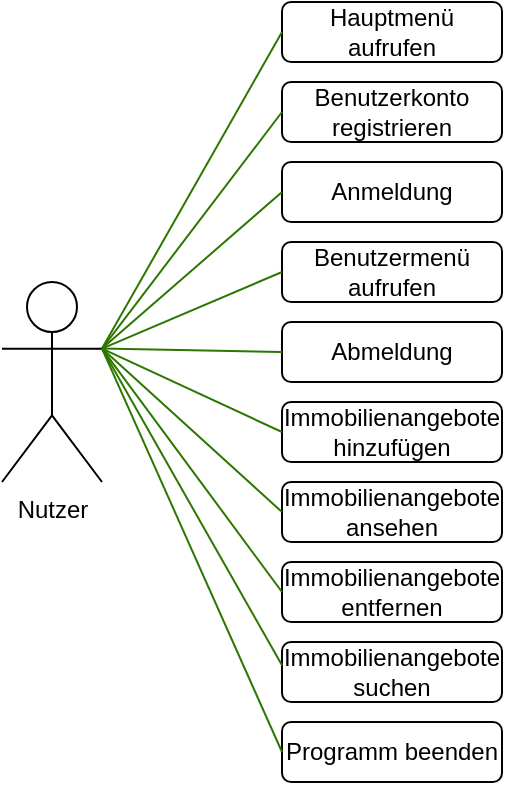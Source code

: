 <mxfile>
    <diagram id="sWMRes5zQN_ZJmpy9DFi" name="Page-1">
        <mxGraphModel dx="578" dy="540" grid="1" gridSize="10" guides="1" tooltips="1" connect="1" arrows="1" fold="1" page="1" pageScale="1" pageWidth="827" pageHeight="1169" math="0" shadow="0">
            <root>
                <mxCell id="0"/>
                <mxCell id="1" parent="0"/>
                <mxCell id="3" value="Benutzerkonto registrieren" style="rounded=1;whiteSpace=wrap;html=1;" vertex="1" parent="1">
                    <mxGeometry x="200" y="70" width="110" height="30" as="geometry"/>
                </mxCell>
                <mxCell id="4" value="Nutzer" style="shape=umlActor;verticalLabelPosition=bottom;verticalAlign=top;html=1;outlineConnect=0;" vertex="1" parent="1">
                    <mxGeometry x="60" y="170" width="50" height="100" as="geometry"/>
                </mxCell>
                <mxCell id="6" value="Anmeldung" style="rounded=1;whiteSpace=wrap;html=1;" vertex="1" parent="1">
                    <mxGeometry x="200" y="110" width="110" height="30" as="geometry"/>
                </mxCell>
                <mxCell id="7" value="Hauptmenü&lt;br&gt;aufrufen" style="rounded=1;whiteSpace=wrap;html=1;" vertex="1" parent="1">
                    <mxGeometry x="200" y="30" width="110" height="30" as="geometry"/>
                </mxCell>
                <mxCell id="8" value="Benutzermenü aufrufen" style="rounded=1;whiteSpace=wrap;html=1;" vertex="1" parent="1">
                    <mxGeometry x="200" y="150" width="110" height="30" as="geometry"/>
                </mxCell>
                <mxCell id="9" value="Abmeldung" style="rounded=1;whiteSpace=wrap;html=1;" vertex="1" parent="1">
                    <mxGeometry x="200" y="190" width="110" height="30" as="geometry"/>
                </mxCell>
                <mxCell id="10" value="Immobilienangebote&lt;br&gt;hinzufügen" style="rounded=1;whiteSpace=wrap;html=1;" vertex="1" parent="1">
                    <mxGeometry x="200" y="230" width="110" height="30" as="geometry"/>
                </mxCell>
                <mxCell id="11" value="Immobilienangebote&lt;br&gt;ansehen" style="rounded=1;whiteSpace=wrap;html=1;" vertex="1" parent="1">
                    <mxGeometry x="200" y="270" width="110" height="30" as="geometry"/>
                </mxCell>
                <mxCell id="12" value="Immobilienangebote&lt;br&gt;entfernen&lt;span style=&quot;color: rgba(0 , 0 , 0 , 0) ; font-family: monospace ; font-size: 0px&quot;&gt;%3CmxGraphModel%3E%3Croot%3E%3CmxCell%20id%3D%220%22%2F%3E%3CmxCell%20id%3D%221%22%20parent%3D%220%22%2F%3E%3CmxCell%20id%3D%222%22%20value%3D%22%22%20style%3D%22rounded%3D1%3BwhiteSpace%3Dwrap%3Bhtml%3D1%3B%22%20vertex%3D%221%22%20parent%3D%221%22%3E%3CmxGeometry%20x%3D%22200%22%20y%3D%2230%22%20width%3D%22110%22%20height%3D%2230%22%20as%3D%22geometry%22%2F%3E%3C%2FmxCell%3E%3C%2Froot%3E%3C%2FmxGraphModel%3E&lt;/span&gt;" style="rounded=1;whiteSpace=wrap;html=1;" vertex="1" parent="1">
                    <mxGeometry x="200" y="310" width="110" height="30" as="geometry"/>
                </mxCell>
                <mxCell id="13" value="Immobilienangebote&lt;br&gt;suchen" style="rounded=1;whiteSpace=wrap;html=1;" vertex="1" parent="1">
                    <mxGeometry x="200" y="350" width="110" height="30" as="geometry"/>
                </mxCell>
                <mxCell id="14" value="Programm beenden" style="rounded=1;whiteSpace=wrap;html=1;" vertex="1" parent="1">
                    <mxGeometry x="200" y="390" width="110" height="30" as="geometry"/>
                </mxCell>
                <mxCell id="15" value="" style="endArrow=none;html=1;entryX=0;entryY=0.5;entryDx=0;entryDy=0;fillColor=#60a917;strokeColor=#2D7600;exitX=1;exitY=0.333;exitDx=0;exitDy=0;exitPerimeter=0;" edge="1" parent="1" source="4" target="14">
                    <mxGeometry width="50" height="50" relative="1" as="geometry">
                        <mxPoint x="170" y="300" as="sourcePoint"/>
                        <mxPoint x="300" y="230" as="targetPoint"/>
                    </mxGeometry>
                </mxCell>
                <mxCell id="16" value="" style="endArrow=none;html=1;entryX=0;entryY=0.5;entryDx=0;entryDy=0;fillColor=#60a917;strokeColor=#2D7600;exitX=1;exitY=0.333;exitDx=0;exitDy=0;exitPerimeter=0;" edge="1" parent="1" source="4">
                    <mxGeometry width="50" height="50" relative="1" as="geometry">
                        <mxPoint x="110" y="210" as="sourcePoint"/>
                        <mxPoint x="200" y="361.67" as="targetPoint"/>
                    </mxGeometry>
                </mxCell>
                <mxCell id="17" value="" style="endArrow=none;html=1;fillColor=#60a917;strokeColor=#2D7600;exitX=1;exitY=0.333;exitDx=0;exitDy=0;exitPerimeter=0;entryX=0;entryY=0.5;entryDx=0;entryDy=0;" edge="1" parent="1" source="4" target="12">
                    <mxGeometry width="50" height="50" relative="1" as="geometry">
                        <mxPoint x="90" y="104.163" as="sourcePoint"/>
                        <mxPoint x="180" y="305.83" as="targetPoint"/>
                    </mxGeometry>
                </mxCell>
                <mxCell id="18" value="" style="endArrow=none;html=1;entryX=0;entryY=0.5;entryDx=0;entryDy=0;fillColor=#60a917;strokeColor=#2D7600;exitX=1;exitY=0.333;exitDx=0;exitDy=0;exitPerimeter=0;" edge="1" parent="1" source="4" target="11">
                    <mxGeometry width="50" height="50" relative="1" as="geometry">
                        <mxPoint x="140" y="233.333" as="sourcePoint"/>
                        <mxPoint x="230" y="435.0" as="targetPoint"/>
                    </mxGeometry>
                </mxCell>
                <mxCell id="19" value="" style="endArrow=none;html=1;entryX=0;entryY=0.5;entryDx=0;entryDy=0;fillColor=#60a917;strokeColor=#2D7600;exitX=1;exitY=0.333;exitDx=0;exitDy=0;exitPerimeter=0;" edge="1" parent="1" source="4" target="7">
                    <mxGeometry width="50" height="50" relative="1" as="geometry">
                        <mxPoint x="150" y="243.333" as="sourcePoint"/>
                        <mxPoint x="240" y="445.0" as="targetPoint"/>
                    </mxGeometry>
                </mxCell>
                <mxCell id="20" value="" style="endArrow=none;html=1;entryX=0;entryY=0.5;entryDx=0;entryDy=0;fillColor=#60a917;strokeColor=#2D7600;exitX=1;exitY=0.333;exitDx=0;exitDy=0;exitPerimeter=0;" edge="1" parent="1" source="4" target="3">
                    <mxGeometry width="50" height="50" relative="1" as="geometry">
                        <mxPoint x="160" y="253.333" as="sourcePoint"/>
                        <mxPoint x="250" y="455.0" as="targetPoint"/>
                    </mxGeometry>
                </mxCell>
                <mxCell id="21" value="" style="endArrow=none;html=1;entryX=0;entryY=0.5;entryDx=0;entryDy=0;fillColor=#60a917;strokeColor=#2D7600;exitX=1;exitY=0.333;exitDx=0;exitDy=0;exitPerimeter=0;" edge="1" parent="1" source="4" target="6">
                    <mxGeometry width="50" height="50" relative="1" as="geometry">
                        <mxPoint x="170" y="263.333" as="sourcePoint"/>
                        <mxPoint x="260" y="465.0" as="targetPoint"/>
                    </mxGeometry>
                </mxCell>
                <mxCell id="22" value="" style="endArrow=none;html=1;entryX=0;entryY=0.5;entryDx=0;entryDy=0;fillColor=#60a917;strokeColor=#2D7600;exitX=1;exitY=0.333;exitDx=0;exitDy=0;exitPerimeter=0;" edge="1" parent="1" source="4" target="8">
                    <mxGeometry width="50" height="50" relative="1" as="geometry">
                        <mxPoint x="180" y="273.333" as="sourcePoint"/>
                        <mxPoint x="270" y="475.0" as="targetPoint"/>
                    </mxGeometry>
                </mxCell>
                <mxCell id="23" value="" style="endArrow=none;html=1;entryX=0;entryY=0.5;entryDx=0;entryDy=0;fillColor=#60a917;strokeColor=#2D7600;exitX=1;exitY=0.333;exitDx=0;exitDy=0;exitPerimeter=0;" edge="1" parent="1" source="4" target="9">
                    <mxGeometry width="50" height="50" relative="1" as="geometry">
                        <mxPoint x="190" y="283.333" as="sourcePoint"/>
                        <mxPoint x="280" y="485.0" as="targetPoint"/>
                    </mxGeometry>
                </mxCell>
                <mxCell id="24" value="" style="endArrow=none;html=1;entryX=0;entryY=0.5;entryDx=0;entryDy=0;fillColor=#60a917;strokeColor=#2D7600;exitX=1;exitY=0.333;exitDx=0;exitDy=0;exitPerimeter=0;" edge="1" parent="1" source="4" target="10">
                    <mxGeometry width="50" height="50" relative="1" as="geometry">
                        <mxPoint x="200" y="293.333" as="sourcePoint"/>
                        <mxPoint x="290" y="495.0" as="targetPoint"/>
                    </mxGeometry>
                </mxCell>
            </root>
        </mxGraphModel>
    </diagram>
</mxfile>